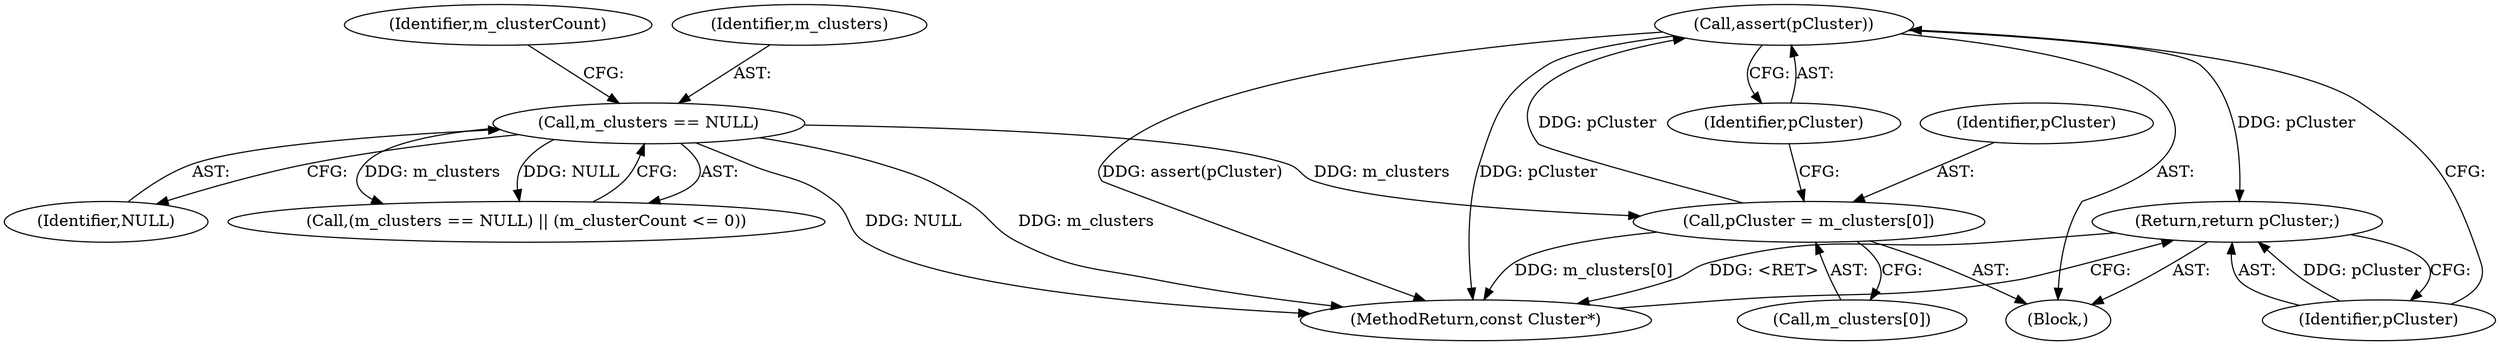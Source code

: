 digraph "1_Android_04839626ed859623901ebd3a5fd483982186b59d_84@API" {
"1000118" [label="(Call,assert(pCluster))"];
"1000113" [label="(Call,pCluster = m_clusters[0])"];
"1000104" [label="(Call,m_clusters == NULL)"];
"1000120" [label="(Return,return pCluster;)"];
"1000122" [label="(MethodReturn,const Cluster*)"];
"1000119" [label="(Identifier,pCluster)"];
"1000115" [label="(Call,m_clusters[0])"];
"1000114" [label="(Identifier,pCluster)"];
"1000106" [label="(Identifier,NULL)"];
"1000118" [label="(Call,assert(pCluster))"];
"1000108" [label="(Identifier,m_clusterCount)"];
"1000101" [label="(Block,)"];
"1000105" [label="(Identifier,m_clusters)"];
"1000113" [label="(Call,pCluster = m_clusters[0])"];
"1000103" [label="(Call,(m_clusters == NULL) || (m_clusterCount <= 0))"];
"1000121" [label="(Identifier,pCluster)"];
"1000120" [label="(Return,return pCluster;)"];
"1000104" [label="(Call,m_clusters == NULL)"];
"1000118" -> "1000101"  [label="AST: "];
"1000118" -> "1000119"  [label="CFG: "];
"1000119" -> "1000118"  [label="AST: "];
"1000121" -> "1000118"  [label="CFG: "];
"1000118" -> "1000122"  [label="DDG: assert(pCluster)"];
"1000118" -> "1000122"  [label="DDG: pCluster"];
"1000113" -> "1000118"  [label="DDG: pCluster"];
"1000118" -> "1000120"  [label="DDG: pCluster"];
"1000113" -> "1000101"  [label="AST: "];
"1000113" -> "1000115"  [label="CFG: "];
"1000114" -> "1000113"  [label="AST: "];
"1000115" -> "1000113"  [label="AST: "];
"1000119" -> "1000113"  [label="CFG: "];
"1000113" -> "1000122"  [label="DDG: m_clusters[0]"];
"1000104" -> "1000113"  [label="DDG: m_clusters"];
"1000104" -> "1000103"  [label="AST: "];
"1000104" -> "1000106"  [label="CFG: "];
"1000105" -> "1000104"  [label="AST: "];
"1000106" -> "1000104"  [label="AST: "];
"1000108" -> "1000104"  [label="CFG: "];
"1000103" -> "1000104"  [label="CFG: "];
"1000104" -> "1000122"  [label="DDG: m_clusters"];
"1000104" -> "1000122"  [label="DDG: NULL"];
"1000104" -> "1000103"  [label="DDG: m_clusters"];
"1000104" -> "1000103"  [label="DDG: NULL"];
"1000120" -> "1000101"  [label="AST: "];
"1000120" -> "1000121"  [label="CFG: "];
"1000121" -> "1000120"  [label="AST: "];
"1000122" -> "1000120"  [label="CFG: "];
"1000120" -> "1000122"  [label="DDG: <RET>"];
"1000121" -> "1000120"  [label="DDG: pCluster"];
}
